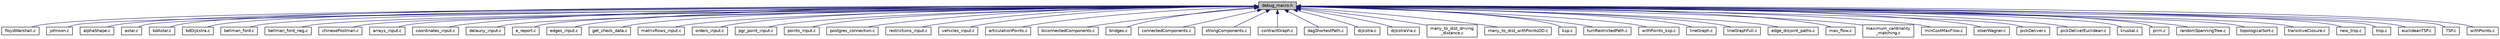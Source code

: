 digraph "debug_macro.h"
{
  edge [fontname="Helvetica",fontsize="10",labelfontname="Helvetica",labelfontsize="10"];
  node [fontname="Helvetica",fontsize="10",shape=record];
  Node7 [label="debug_macro.h",height=0.2,width=0.4,color="black", fillcolor="grey75", style="filled", fontcolor="black"];
  Node7 -> Node8 [dir="back",color="midnightblue",fontsize="10",style="solid",fontname="Helvetica"];
  Node8 [label="floydWarshall.c",height=0.2,width=0.4,color="black", fillcolor="white", style="filled",URL="$floydWarshall_8c.html"];
  Node7 -> Node9 [dir="back",color="midnightblue",fontsize="10",style="solid",fontname="Helvetica"];
  Node9 [label="johnson.c",height=0.2,width=0.4,color="black", fillcolor="white", style="filled",URL="$johnson_8c.html"];
  Node7 -> Node10 [dir="back",color="midnightblue",fontsize="10",style="solid",fontname="Helvetica"];
  Node10 [label="alphaShape.c",height=0.2,width=0.4,color="black", fillcolor="white", style="filled",URL="$alphaShape_8c.html"];
  Node7 -> Node11 [dir="back",color="midnightblue",fontsize="10",style="solid",fontname="Helvetica"];
  Node11 [label="astar.c",height=0.2,width=0.4,color="black", fillcolor="white", style="filled",URL="$astar_8c.html"];
  Node7 -> Node12 [dir="back",color="midnightblue",fontsize="10",style="solid",fontname="Helvetica"];
  Node12 [label="bdAstar.c",height=0.2,width=0.4,color="black", fillcolor="white", style="filled",URL="$bdAstar_8c.html"];
  Node7 -> Node13 [dir="back",color="midnightblue",fontsize="10",style="solid",fontname="Helvetica"];
  Node13 [label="bdDijkstra.c",height=0.2,width=0.4,color="black", fillcolor="white", style="filled",URL="$bdDijkstra_8c.html"];
  Node7 -> Node14 [dir="back",color="midnightblue",fontsize="10",style="solid",fontname="Helvetica"];
  Node14 [label="bellman_ford.c",height=0.2,width=0.4,color="black", fillcolor="white", style="filled",URL="$bellman__ford_8c.html"];
  Node7 -> Node15 [dir="back",color="midnightblue",fontsize="10",style="solid",fontname="Helvetica"];
  Node15 [label="bellman_ford_neg.c",height=0.2,width=0.4,color="black", fillcolor="white", style="filled",URL="$bellman__ford__neg_8c.html"];
  Node7 -> Node16 [dir="back",color="midnightblue",fontsize="10",style="solid",fontname="Helvetica"];
  Node16 [label="chinesePostman.c",height=0.2,width=0.4,color="black", fillcolor="white", style="filled",URL="$chinesePostman_8c.html"];
  Node7 -> Node17 [dir="back",color="midnightblue",fontsize="10",style="solid",fontname="Helvetica"];
  Node17 [label="arrays_input.c",height=0.2,width=0.4,color="black", fillcolor="white", style="filled",URL="$arrays__input_8c.html"];
  Node7 -> Node18 [dir="back",color="midnightblue",fontsize="10",style="solid",fontname="Helvetica"];
  Node18 [label="coordinates_input.c",height=0.2,width=0.4,color="black", fillcolor="white", style="filled",URL="$coordinates__input_8c.html"];
  Node7 -> Node19 [dir="back",color="midnightblue",fontsize="10",style="solid",fontname="Helvetica"];
  Node19 [label="delauny_input.c",height=0.2,width=0.4,color="black", fillcolor="white", style="filled",URL="$delauny__input_8c.html"];
  Node7 -> Node20 [dir="back",color="midnightblue",fontsize="10",style="solid",fontname="Helvetica"];
  Node20 [label="e_report.c",height=0.2,width=0.4,color="black", fillcolor="white", style="filled",URL="$e__report_8c.html"];
  Node7 -> Node21 [dir="back",color="midnightblue",fontsize="10",style="solid",fontname="Helvetica"];
  Node21 [label="edges_input.c",height=0.2,width=0.4,color="black", fillcolor="white", style="filled",URL="$edges__input_8c.html"];
  Node7 -> Node22 [dir="back",color="midnightblue",fontsize="10",style="solid",fontname="Helvetica"];
  Node22 [label="get_check_data.c",height=0.2,width=0.4,color="black", fillcolor="white", style="filled",URL="$get__check__data_8c.html"];
  Node7 -> Node23 [dir="back",color="midnightblue",fontsize="10",style="solid",fontname="Helvetica"];
  Node23 [label="matrixRows_input.c",height=0.2,width=0.4,color="black", fillcolor="white", style="filled",URL="$matrixRows__input_8c.html"];
  Node7 -> Node24 [dir="back",color="midnightblue",fontsize="10",style="solid",fontname="Helvetica"];
  Node24 [label="orders_input.c",height=0.2,width=0.4,color="black", fillcolor="white", style="filled",URL="$orders__input_8c.html"];
  Node7 -> Node25 [dir="back",color="midnightblue",fontsize="10",style="solid",fontname="Helvetica"];
  Node25 [label="pgr_point_input.c",height=0.2,width=0.4,color="black", fillcolor="white", style="filled",URL="$pgr__point__input_8c.html"];
  Node7 -> Node26 [dir="back",color="midnightblue",fontsize="10",style="solid",fontname="Helvetica"];
  Node26 [label="points_input.c",height=0.2,width=0.4,color="black", fillcolor="white", style="filled",URL="$points__input_8c.html"];
  Node7 -> Node27 [dir="back",color="midnightblue",fontsize="10",style="solid",fontname="Helvetica"];
  Node27 [label="postgres_connection.c",height=0.2,width=0.4,color="black", fillcolor="white", style="filled",URL="$postgres__connection_8c.html"];
  Node7 -> Node28 [dir="back",color="midnightblue",fontsize="10",style="solid",fontname="Helvetica"];
  Node28 [label="restrictions_input.c",height=0.2,width=0.4,color="black", fillcolor="white", style="filled",URL="$restrictions__input_8c.html"];
  Node7 -> Node29 [dir="back",color="midnightblue",fontsize="10",style="solid",fontname="Helvetica"];
  Node29 [label="vehicles_input.c",height=0.2,width=0.4,color="black", fillcolor="white", style="filled",URL="$vehicles__input_8c.html"];
  Node7 -> Node30 [dir="back",color="midnightblue",fontsize="10",style="solid",fontname="Helvetica"];
  Node30 [label="articulationPoints.c",height=0.2,width=0.4,color="black", fillcolor="white", style="filled",URL="$articulationPoints_8c.html"];
  Node7 -> Node31 [dir="back",color="midnightblue",fontsize="10",style="solid",fontname="Helvetica"];
  Node31 [label="biconnectedComponents.c",height=0.2,width=0.4,color="black", fillcolor="white", style="filled",URL="$biconnectedComponents_8c.html"];
  Node7 -> Node32 [dir="back",color="midnightblue",fontsize="10",style="solid",fontname="Helvetica"];
  Node32 [label="bridges.c",height=0.2,width=0.4,color="black", fillcolor="white", style="filled",URL="$bridges_8c.html"];
  Node7 -> Node33 [dir="back",color="midnightblue",fontsize="10",style="solid",fontname="Helvetica"];
  Node33 [label="connectedComponents.c",height=0.2,width=0.4,color="black", fillcolor="white", style="filled",URL="$connectedComponents_8c.html"];
  Node7 -> Node34 [dir="back",color="midnightblue",fontsize="10",style="solid",fontname="Helvetica"];
  Node34 [label="strongComponents.c",height=0.2,width=0.4,color="black", fillcolor="white", style="filled",URL="$strongComponents_8c.html"];
  Node7 -> Node35 [dir="back",color="midnightblue",fontsize="10",style="solid",fontname="Helvetica"];
  Node35 [label="contractGraph.c",height=0.2,width=0.4,color="black", fillcolor="white", style="filled",URL="$contractGraph_8c.html"];
  Node7 -> Node36 [dir="back",color="midnightblue",fontsize="10",style="solid",fontname="Helvetica"];
  Node36 [label="dagShortestPath.c",height=0.2,width=0.4,color="black", fillcolor="white", style="filled",URL="$dagShortestPath_8c.html"];
  Node7 -> Node37 [dir="back",color="midnightblue",fontsize="10",style="solid",fontname="Helvetica"];
  Node37 [label="dijkstra.c",height=0.2,width=0.4,color="black", fillcolor="white", style="filled",URL="$dijkstra_8c.html"];
  Node7 -> Node38 [dir="back",color="midnightblue",fontsize="10",style="solid",fontname="Helvetica"];
  Node38 [label="dijkstraVia.c",height=0.2,width=0.4,color="black", fillcolor="white", style="filled",URL="$dijkstraVia_8c.html"];
  Node7 -> Node39 [dir="back",color="midnightblue",fontsize="10",style="solid",fontname="Helvetica"];
  Node39 [label="many_to_dist_driving\l_distance.c",height=0.2,width=0.4,color="black", fillcolor="white", style="filled",URL="$many__to__dist__driving__distance_8c.html"];
  Node7 -> Node40 [dir="back",color="midnightblue",fontsize="10",style="solid",fontname="Helvetica"];
  Node40 [label="many_to_dist_withPointsDD.c",height=0.2,width=0.4,color="black", fillcolor="white", style="filled",URL="$many__to__dist__withPointsDD_8c.html"];
  Node7 -> Node41 [dir="back",color="midnightblue",fontsize="10",style="solid",fontname="Helvetica"];
  Node41 [label="ksp.c",height=0.2,width=0.4,color="black", fillcolor="white", style="filled",URL="$ksp_8c.html"];
  Node7 -> Node42 [dir="back",color="midnightblue",fontsize="10",style="solid",fontname="Helvetica"];
  Node42 [label="turnRestrictedPath.c",height=0.2,width=0.4,color="black", fillcolor="white", style="filled",URL="$turnRestrictedPath_8c.html"];
  Node7 -> Node43 [dir="back",color="midnightblue",fontsize="10",style="solid",fontname="Helvetica"];
  Node43 [label="withPoints_ksp.c",height=0.2,width=0.4,color="black", fillcolor="white", style="filled",URL="$withPoints__ksp_8c.html"];
  Node7 -> Node44 [dir="back",color="midnightblue",fontsize="10",style="solid",fontname="Helvetica"];
  Node44 [label="lineGraph.c",height=0.2,width=0.4,color="black", fillcolor="white", style="filled",URL="$lineGraph_8c.html",tooltip="Connecting code with postgres. "];
  Node7 -> Node45 [dir="back",color="midnightblue",fontsize="10",style="solid",fontname="Helvetica"];
  Node45 [label="lineGraphFull.c",height=0.2,width=0.4,color="black", fillcolor="white", style="filled",URL="$lineGraphFull_8c.html"];
  Node7 -> Node46 [dir="back",color="midnightblue",fontsize="10",style="solid",fontname="Helvetica"];
  Node46 [label="edge_disjoint_paths.c",height=0.2,width=0.4,color="black", fillcolor="white", style="filled",URL="$edge__disjoint__paths_8c.html"];
  Node7 -> Node47 [dir="back",color="midnightblue",fontsize="10",style="solid",fontname="Helvetica"];
  Node47 [label="max_flow.c",height=0.2,width=0.4,color="black", fillcolor="white", style="filled",URL="$max__flow_8c.html"];
  Node7 -> Node48 [dir="back",color="midnightblue",fontsize="10",style="solid",fontname="Helvetica"];
  Node48 [label="maximum_cardinality\l_matching.c",height=0.2,width=0.4,color="black", fillcolor="white", style="filled",URL="$maximum__cardinality__matching_8c.html"];
  Node7 -> Node49 [dir="back",color="midnightblue",fontsize="10",style="solid",fontname="Helvetica"];
  Node49 [label="minCostMaxFlow.c",height=0.2,width=0.4,color="black", fillcolor="white", style="filled",URL="$minCostMaxFlow_8c.html",tooltip="Connecting code with postgres. "];
  Node7 -> Node50 [dir="back",color="midnightblue",fontsize="10",style="solid",fontname="Helvetica"];
  Node50 [label="stoerWagner.c",height=0.2,width=0.4,color="black", fillcolor="white", style="filled",URL="$stoerWagner_8c.html"];
  Node7 -> Node51 [dir="back",color="midnightblue",fontsize="10",style="solid",fontname="Helvetica"];
  Node51 [label="pickDeliver.c",height=0.2,width=0.4,color="black", fillcolor="white", style="filled",URL="$pickDeliver_8c.html"];
  Node7 -> Node52 [dir="back",color="midnightblue",fontsize="10",style="solid",fontname="Helvetica"];
  Node52 [label="pickDeliverEuclidean.c",height=0.2,width=0.4,color="black", fillcolor="white", style="filled",URL="$pickDeliverEuclidean_8c.html"];
  Node7 -> Node53 [dir="back",color="midnightblue",fontsize="10",style="solid",fontname="Helvetica"];
  Node53 [label="kruskal.c",height=0.2,width=0.4,color="black", fillcolor="white", style="filled",URL="$kruskal_8c.html"];
  Node7 -> Node54 [dir="back",color="midnightblue",fontsize="10",style="solid",fontname="Helvetica"];
  Node54 [label="prim.c",height=0.2,width=0.4,color="black", fillcolor="white", style="filled",URL="$prim_8c.html"];
  Node7 -> Node55 [dir="back",color="midnightblue",fontsize="10",style="solid",fontname="Helvetica"];
  Node55 [label="randomSpanningTree.c",height=0.2,width=0.4,color="black", fillcolor="white", style="filled",URL="$randomSpanningTree_8c.html"];
  Node7 -> Node56 [dir="back",color="midnightblue",fontsize="10",style="solid",fontname="Helvetica"];
  Node56 [label="topologicalSort.c",height=0.2,width=0.4,color="black", fillcolor="white", style="filled",URL="$topologicalSort_8c.html"];
  Node7 -> Node57 [dir="back",color="midnightblue",fontsize="10",style="solid",fontname="Helvetica"];
  Node57 [label="transitiveClosure.c",height=0.2,width=0.4,color="black", fillcolor="white", style="filled",URL="$transitiveClosure_8c.html"];
  Node7 -> Node58 [dir="back",color="midnightblue",fontsize="10",style="solid",fontname="Helvetica"];
  Node58 [label="new_trsp.c",height=0.2,width=0.4,color="black", fillcolor="white", style="filled",URL="$new__trsp_8c.html"];
  Node7 -> Node59 [dir="back",color="midnightblue",fontsize="10",style="solid",fontname="Helvetica"];
  Node59 [label="trsp.c",height=0.2,width=0.4,color="black", fillcolor="white", style="filled",URL="$trsp_8c.html"];
  Node7 -> Node60 [dir="back",color="midnightblue",fontsize="10",style="solid",fontname="Helvetica"];
  Node60 [label="euclideanTSP.c",height=0.2,width=0.4,color="black", fillcolor="white", style="filled",URL="$euclideanTSP_8c.html"];
  Node7 -> Node61 [dir="back",color="midnightblue",fontsize="10",style="solid",fontname="Helvetica"];
  Node61 [label="TSP.c",height=0.2,width=0.4,color="black", fillcolor="white", style="filled",URL="$TSP_8c.html"];
  Node7 -> Node62 [dir="back",color="midnightblue",fontsize="10",style="solid",fontname="Helvetica"];
  Node62 [label="withPoints.c",height=0.2,width=0.4,color="black", fillcolor="white", style="filled",URL="$withPoints_8c.html"];
}

